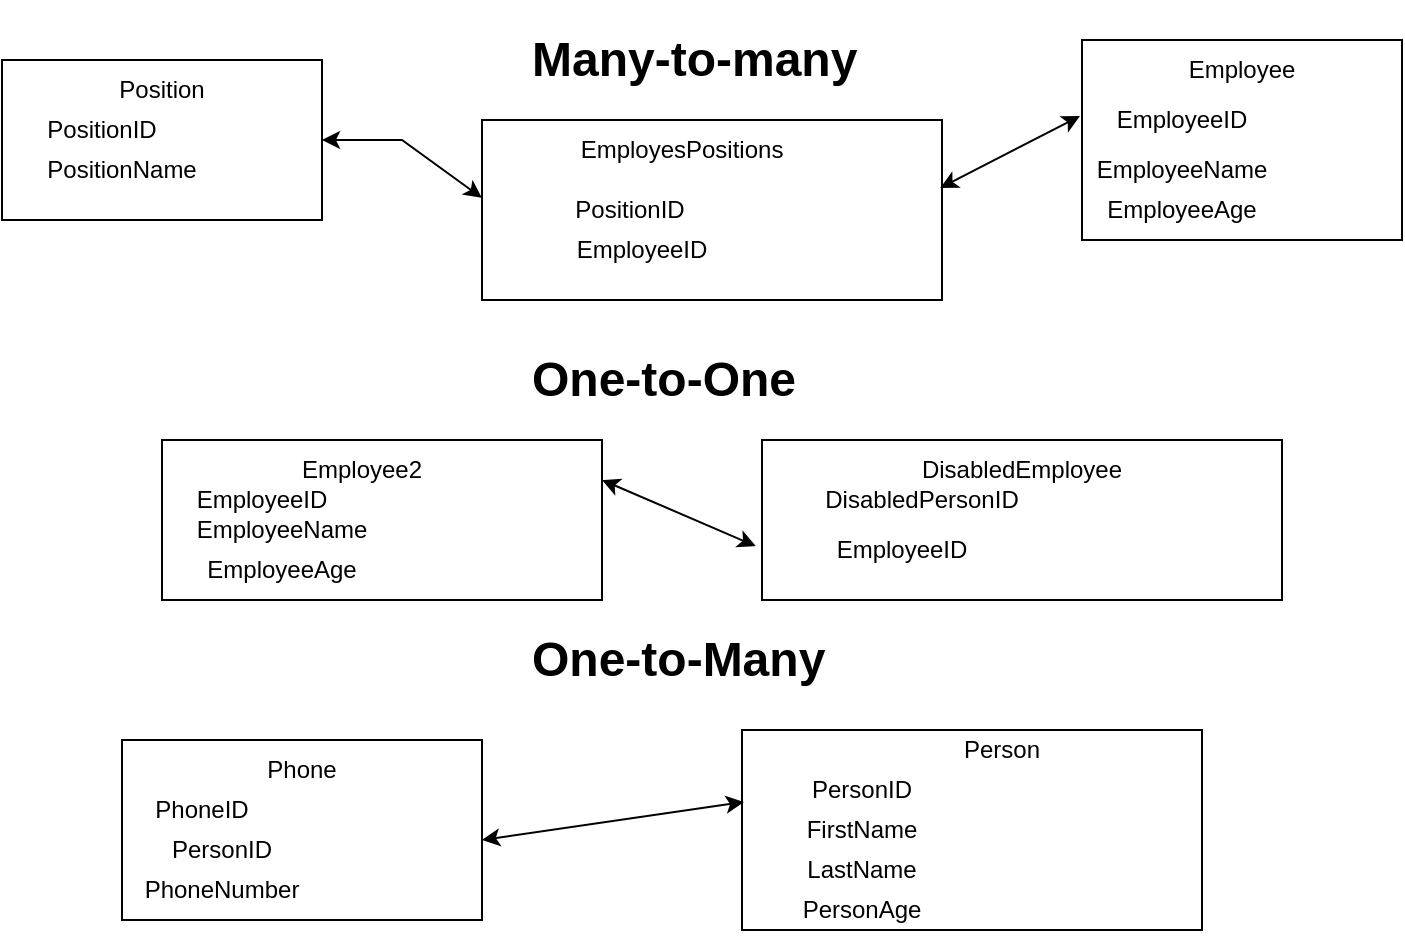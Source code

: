 
<mxfile version="18.1.3" type="device"><diagram id="nKzoozpa3VMpaESQr6j7" name="Page-1"><mxGraphModel dx="868" dy="450" grid="1" gridSize="10" guides="1" tooltips="1" connect="1" arrows="1" fold="1" page="1" pageScale="1" pageWidth="827" pageHeight="1169" math="0" shadow="0"><root><mxCell id="0"/><mxCell id="1" parent="0"/><mxCell id="S59EuLYUrrfrSmTFjcgS-1" value="" style="rounded=0;whiteSpace=wrap;html=1;" vertex="1" parent="1"><mxGeometry x="310" y="60" width="230" height="90" as="geometry"/></mxCell><mxCell id="S59EuLYUrrfrSmTFjcgS-2" value="" style="rounded=0;whiteSpace=wrap;html=1;" vertex="1" parent="1"><mxGeometry x="70" y="30" width="160" height="80" as="geometry"/></mxCell><mxCell id="S59EuLYUrrfrSmTFjcgS-3" value="" style="rounded=0;whiteSpace=wrap;html=1;" vertex="1" parent="1"><mxGeometry x="610" y="20" width="160" height="100" as="geometry"/></mxCell><mxCell id="S59EuLYUrrfrSmTFjcgS-4" value="Position" style="text;html=1;strokeColor=none;fillColor=none;align=center;verticalAlign=middle;whiteSpace=wrap;rounded=0;" vertex="1" parent="1"><mxGeometry x="120" y="30" width="60" height="30" as="geometry"/></mxCell><mxCell id="S59EuLYUrrfrSmTFjcgS-5" value="Employee" style="text;html=1;strokeColor=none;fillColor=none;align=center;verticalAlign=middle;whiteSpace=wrap;rounded=0;" vertex="1" parent="1"><mxGeometry x="660" y="20" width="60" height="30" as="geometry"/></mxCell><mxCell id="S59EuLYUrrfrSmTFjcgS-6" value="EmployesPositions" style="text;html=1;strokeColor=none;fillColor=none;align=center;verticalAlign=middle;whiteSpace=wrap;rounded=0;" vertex="1" parent="1"><mxGeometry x="380" y="60" width="60" height="30" as="geometry"/></mxCell><mxCell id="S59EuLYUrrfrSmTFjcgS-7" value="PositionID" style="text;html=1;strokeColor=none;fillColor=none;align=center;verticalAlign=middle;whiteSpace=wrap;rounded=0;" vertex="1" parent="1"><mxGeometry x="354" y="90" width="60" height="30" as="geometry"/></mxCell><mxCell id="S59EuLYUrrfrSmTFjcgS-8" value="EmployeeID" style="text;html=1;strokeColor=none;fillColor=none;align=center;verticalAlign=middle;whiteSpace=wrap;rounded=0;" vertex="1" parent="1"><mxGeometry x="360" y="110" width="60" height="30" as="geometry"/></mxCell><mxCell id="S59EuLYUrrfrSmTFjcgS-9" value="&lt;h1&gt;Many-to-many&lt;/h1&gt;" style="text;html=1;strokeColor=none;fillColor=none;spacing=5;spacingTop=-20;whiteSpace=wrap;overflow=hidden;rounded=0;" vertex="1" parent="1"><mxGeometry x="330" y="10" width="190" height="40" as="geometry"/></mxCell><mxCell id="S59EuLYUrrfrSmTFjcgS-10" value="PositionID" style="text;html=1;strokeColor=none;fillColor=none;align=center;verticalAlign=middle;whiteSpace=wrap;rounded=0;" vertex="1" parent="1"><mxGeometry x="90" y="50" width="60" height="30" as="geometry"/></mxCell><mxCell id="S59EuLYUrrfrSmTFjcgS-11" value="PositionName" style="text;html=1;strokeColor=none;fillColor=none;align=center;verticalAlign=middle;whiteSpace=wrap;rounded=0;" vertex="1" parent="1"><mxGeometry x="100" y="70" width="60" height="30" as="geometry"/></mxCell><mxCell id="S59EuLYUrrfrSmTFjcgS-12" value="" style="endArrow=classic;startArrow=classic;html=1;rounded=0;entryX=0;entryY=0.433;entryDx=0;entryDy=0;entryPerimeter=0;" edge="1" parent="1" source="S59EuLYUrrfrSmTFjcgS-2" target="S59EuLYUrrfrSmTFjcgS-1"><mxGeometry width="50" height="50" relative="1" as="geometry"><mxPoint x="390" y="260" as="sourcePoint"/><mxPoint x="300" y="100" as="targetPoint"/><Array as="points"><mxPoint x="270" y="70"/></Array></mxGeometry></mxCell><mxCell id="S59EuLYUrrfrSmTFjcgS-14" value="EmployeeID" style="text;html=1;strokeColor=none;fillColor=none;align=center;verticalAlign=middle;whiteSpace=wrap;rounded=0;" vertex="1" parent="1"><mxGeometry x="630" y="45" width="60" height="30" as="geometry"/></mxCell><mxCell id="S59EuLYUrrfrSmTFjcgS-16" value="EmployeeName" style="text;html=1;strokeColor=none;fillColor=none;align=center;verticalAlign=middle;whiteSpace=wrap;rounded=0;" vertex="1" parent="1"><mxGeometry x="630" y="70" width="60" height="30" as="geometry"/></mxCell><mxCell id="S59EuLYUrrfrSmTFjcgS-17" value="EmployeeAge" style="text;html=1;strokeColor=none;fillColor=none;align=center;verticalAlign=middle;whiteSpace=wrap;rounded=0;" vertex="1" parent="1"><mxGeometry x="630" y="90" width="60" height="30" as="geometry"/></mxCell><mxCell id="S59EuLYUrrfrSmTFjcgS-18" value="" style="endArrow=classic;startArrow=classic;html=1;rounded=0;entryX=-0.006;entryY=0.38;entryDx=0;entryDy=0;entryPerimeter=0;exitX=0.996;exitY=0.378;exitDx=0;exitDy=0;exitPerimeter=0;" edge="1" parent="1" source="S59EuLYUrrfrSmTFjcgS-1" target="S59EuLYUrrfrSmTFjcgS-3"><mxGeometry width="50" height="50" relative="1" as="geometry"><mxPoint x="390" y="260" as="sourcePoint"/><mxPoint x="440" y="210" as="targetPoint"/><Array as="points"/></mxGeometry></mxCell><mxCell id="S59EuLYUrrfrSmTFjcgS-20" value="&lt;h1&gt;One-to-One&lt;/h1&gt;" style="text;html=1;strokeColor=none;fillColor=none;spacing=5;spacingTop=-20;whiteSpace=wrap;overflow=hidden;rounded=0;" vertex="1" parent="1"><mxGeometry x="330" y="170" width="190" height="40" as="geometry"/></mxCell><mxCell id="S59EuLYUrrfrSmTFjcgS-21" value="" style="rounded=0;whiteSpace=wrap;html=1;" vertex="1" parent="1"><mxGeometry x="150" y="220" width="220" height="80" as="geometry"/></mxCell><mxCell id="S59EuLYUrrfrSmTFjcgS-22" value="" style="rounded=0;whiteSpace=wrap;html=1;" vertex="1" parent="1"><mxGeometry x="450" y="220" width="260" height="80" as="geometry"/></mxCell><mxCell id="S59EuLYUrrfrSmTFjcgS-23" value="Employee2" style="text;html=1;strokeColor=none;fillColor=none;align=center;verticalAlign=middle;whiteSpace=wrap;rounded=0;" vertex="1" parent="1"><mxGeometry x="220" y="220" width="60" height="30" as="geometry"/></mxCell><mxCell id="S59EuLYUrrfrSmTFjcgS-24" value="DisabledEmployee" style="text;html=1;strokeColor=none;fillColor=none;align=center;verticalAlign=middle;whiteSpace=wrap;rounded=0;" vertex="1" parent="1"><mxGeometry x="550" y="220" width="60" height="30" as="geometry"/></mxCell><mxCell id="S59EuLYUrrfrSmTFjcgS-25" value="EmployeeID" style="text;html=1;strokeColor=none;fillColor=none;align=center;verticalAlign=middle;whiteSpace=wrap;rounded=0;" vertex="1" parent="1"><mxGeometry x="170" y="235" width="60" height="30" as="geometry"/></mxCell><mxCell id="S59EuLYUrrfrSmTFjcgS-27" value="EmployeeName" style="text;html=1;strokeColor=none;fillColor=none;align=center;verticalAlign=middle;whiteSpace=wrap;rounded=0;" vertex="1" parent="1"><mxGeometry x="180" y="250" width="60" height="30" as="geometry"/></mxCell><mxCell id="S59EuLYUrrfrSmTFjcgS-28" value="EmployeeAge" style="text;html=1;strokeColor=none;fillColor=none;align=center;verticalAlign=middle;whiteSpace=wrap;rounded=0;" vertex="1" parent="1"><mxGeometry x="180" y="270" width="60" height="30" as="geometry"/></mxCell><mxCell id="S59EuLYUrrfrSmTFjcgS-29" value="DisabledPersonID" style="text;html=1;strokeColor=none;fillColor=none;align=center;verticalAlign=middle;whiteSpace=wrap;rounded=0;" vertex="1" parent="1"><mxGeometry x="500" y="235" width="60" height="30" as="geometry"/></mxCell><mxCell id="S59EuLYUrrfrSmTFjcgS-30" value="EmployeeID" style="text;html=1;strokeColor=none;fillColor=none;align=center;verticalAlign=middle;whiteSpace=wrap;rounded=0;" vertex="1" parent="1"><mxGeometry x="490" y="260" width="60" height="30" as="geometry"/></mxCell><mxCell id="S59EuLYUrrfrSmTFjcgS-31" value="" style="endArrow=classic;startArrow=classic;html=1;rounded=0;entryX=-0.012;entryY=0.663;entryDx=0;entryDy=0;entryPerimeter=0;exitX=1;exitY=0.25;exitDx=0;exitDy=0;" edge="1" parent="1" source="S59EuLYUrrfrSmTFjcgS-21" target="S59EuLYUrrfrSmTFjcgS-22"><mxGeometry width="50" height="50" relative="1" as="geometry"><mxPoint x="390" y="260" as="sourcePoint"/><mxPoint x="440" y="210" as="targetPoint"/></mxGeometry></mxCell><mxCell id="S59EuLYUrrfrSmTFjcgS-32" value="&lt;h1&gt;One-to-Many&lt;/h1&gt;" style="text;html=1;strokeColor=none;fillColor=none;spacing=5;spacingTop=-20;whiteSpace=wrap;overflow=hidden;rounded=0;" vertex="1" parent="1"><mxGeometry x="330" y="310" width="190" height="120" as="geometry"/></mxCell><mxCell id="S59EuLYUrrfrSmTFjcgS-33" value="" style="rounded=0;whiteSpace=wrap;html=1;" vertex="1" parent="1"><mxGeometry x="130" y="370" width="180" height="90" as="geometry"/></mxCell><mxCell id="S59EuLYUrrfrSmTFjcgS-34" value="" style="rounded=0;whiteSpace=wrap;html=1;" vertex="1" parent="1"><mxGeometry x="440" y="365" width="230" height="100" as="geometry"/></mxCell><mxCell id="S59EuLYUrrfrSmTFjcgS-35" value="Phone" style="text;html=1;strokeColor=none;fillColor=none;align=center;verticalAlign=middle;whiteSpace=wrap;rounded=0;" vertex="1" parent="1"><mxGeometry x="190" y="370" width="60" height="30" as="geometry"/></mxCell><mxCell id="S59EuLYUrrfrSmTFjcgS-37" value="Person" style="text;html=1;strokeColor=none;fillColor=none;align=center;verticalAlign=middle;whiteSpace=wrap;rounded=0;" vertex="1" parent="1"><mxGeometry x="540" y="360" width="60" height="30" as="geometry"/></mxCell><mxCell id="S59EuLYUrrfrSmTFjcgS-38" value="PersonID" style="text;html=1;strokeColor=none;fillColor=none;align=center;verticalAlign=middle;whiteSpace=wrap;rounded=0;" vertex="1" parent="1"><mxGeometry x="470" y="380" width="60" height="30" as="geometry"/></mxCell><mxCell id="S59EuLYUrrfrSmTFjcgS-39" value="FirstName" style="text;html=1;strokeColor=none;fillColor=none;align=center;verticalAlign=middle;whiteSpace=wrap;rounded=0;" vertex="1" parent="1"><mxGeometry x="470" y="400" width="60" height="30" as="geometry"/></mxCell><mxCell id="S59EuLYUrrfrSmTFjcgS-40" value="LastName" style="text;html=1;strokeColor=none;fillColor=none;align=center;verticalAlign=middle;whiteSpace=wrap;rounded=0;" vertex="1" parent="1"><mxGeometry x="470" y="420" width="60" height="30" as="geometry"/></mxCell><mxCell id="S59EuLYUrrfrSmTFjcgS-41" value="PersonAge" style="text;html=1;strokeColor=none;fillColor=none;align=center;verticalAlign=middle;whiteSpace=wrap;rounded=0;" vertex="1" parent="1"><mxGeometry x="470" y="440" width="60" height="30" as="geometry"/></mxCell><mxCell id="S59EuLYUrrfrSmTFjcgS-42" value="PhoneID" style="text;html=1;strokeColor=none;fillColor=none;align=center;verticalAlign=middle;whiteSpace=wrap;rounded=0;" vertex="1" parent="1"><mxGeometry x="140" y="390" width="60" height="30" as="geometry"/></mxCell><mxCell id="S59EuLYUrrfrSmTFjcgS-43" value="PersonID" style="text;html=1;strokeColor=none;fillColor=none;align=center;verticalAlign=middle;whiteSpace=wrap;rounded=0;" vertex="1" parent="1"><mxGeometry x="150" y="410" width="60" height="30" as="geometry"/></mxCell><mxCell id="S59EuLYUrrfrSmTFjcgS-44" value="PhoneNumber" style="text;html=1;strokeColor=none;fillColor=none;align=center;verticalAlign=middle;whiteSpace=wrap;rounded=0;" vertex="1" parent="1"><mxGeometry x="150" y="430" width="60" height="30" as="geometry"/></mxCell><mxCell id="S59EuLYUrrfrSmTFjcgS-45" value="" style="endArrow=classic;startArrow=classic;html=1;rounded=0;entryX=0.004;entryY=0.36;entryDx=0;entryDy=0;entryPerimeter=0;" edge="1" parent="1" target="S59EuLYUrrfrSmTFjcgS-34"><mxGeometry width="50" height="50" relative="1" as="geometry"><mxPoint x="310" y="420" as="sourcePoint"/><mxPoint x="360" y="370" as="targetPoint"/></mxGeometry></mxCell></root></mxGraphModel></diagram></mxfile>